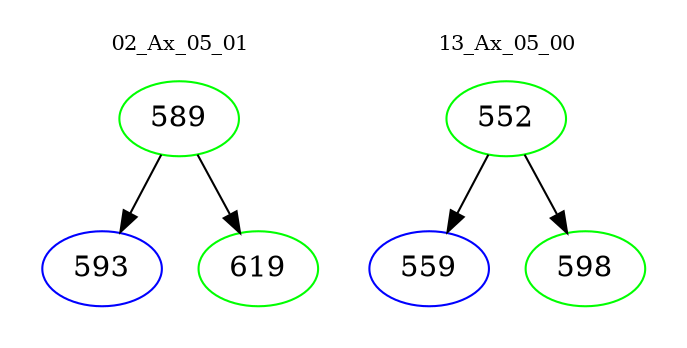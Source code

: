 digraph{
subgraph cluster_0 {
color = white
label = "02_Ax_05_01";
fontsize=10;
T0_589 [label="589", color="green"]
T0_589 -> T0_593 [color="black"]
T0_593 [label="593", color="blue"]
T0_589 -> T0_619 [color="black"]
T0_619 [label="619", color="green"]
}
subgraph cluster_1 {
color = white
label = "13_Ax_05_00";
fontsize=10;
T1_552 [label="552", color="green"]
T1_552 -> T1_559 [color="black"]
T1_559 [label="559", color="blue"]
T1_552 -> T1_598 [color="black"]
T1_598 [label="598", color="green"]
}
}
